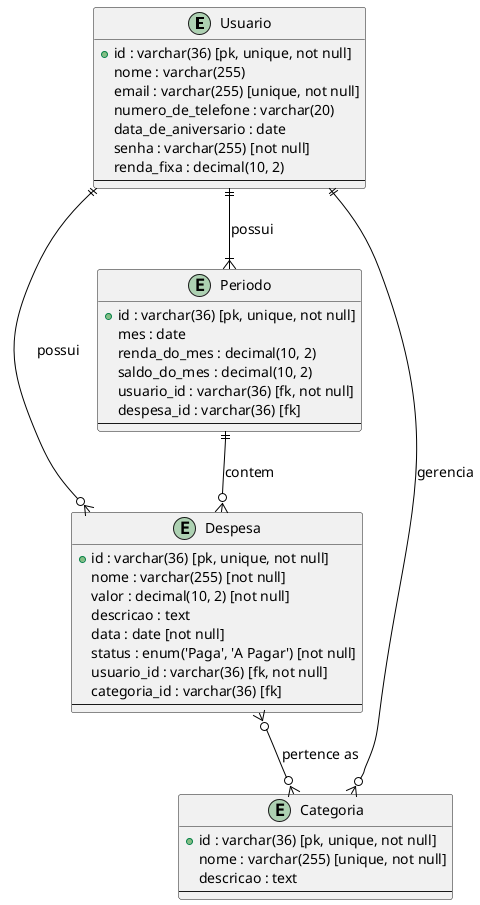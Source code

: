 @startuml Diagrama Lógico

skinparam TableAttributeFontSize 12
skinparam TableFontSize 14
skinparam TableBorderColor black
skinparam ArrowColor black
skinparam ArrowFontSize 14

entity "Usuario" as usuario {
  + id : varchar(36) [pk, unique, not null]
  nome : varchar(255)
  email : varchar(255) [unique, not null]
  numero_de_telefone : varchar(20)
  data_de_aniversario : date
  senha : varchar(255) [not null]
  renda_fixa : decimal(10, 2)
  --
}

entity "Despesa" as despesa {
  + id : varchar(36) [pk, unique, not null]
  nome : varchar(255) [not null]
  valor : decimal(10, 2) [not null]
  descricao : text
  data : date [not null]
  status : enum('Paga', 'A Pagar') [not null]
  usuario_id : varchar(36) [fk, not null]
  categoria_id : varchar(36) [fk]
  --
}

entity "Categoria" as categoria {
  + id : varchar(36) [pk, unique, not null]
  nome : varchar(255) [unique, not null]
  descricao : text
  --
}

entity "Periodo" as periodo {
  + id : varchar(36) [pk, unique, not null]
  mes : date
  renda_do_mes : decimal(10, 2)
  saldo_do_mes : decimal(10, 2)
  usuario_id : varchar(36) [fk, not null]
  despesa_id : varchar(36) [fk]
  --
}

usuario ||--o{ despesa : possui
usuario ||--|{ periodo : possui
usuario ||--o{ categoria : gerencia
despesa }o--o{ categoria : pertence as
periodo ||--o{ despesa: contem

@enduml